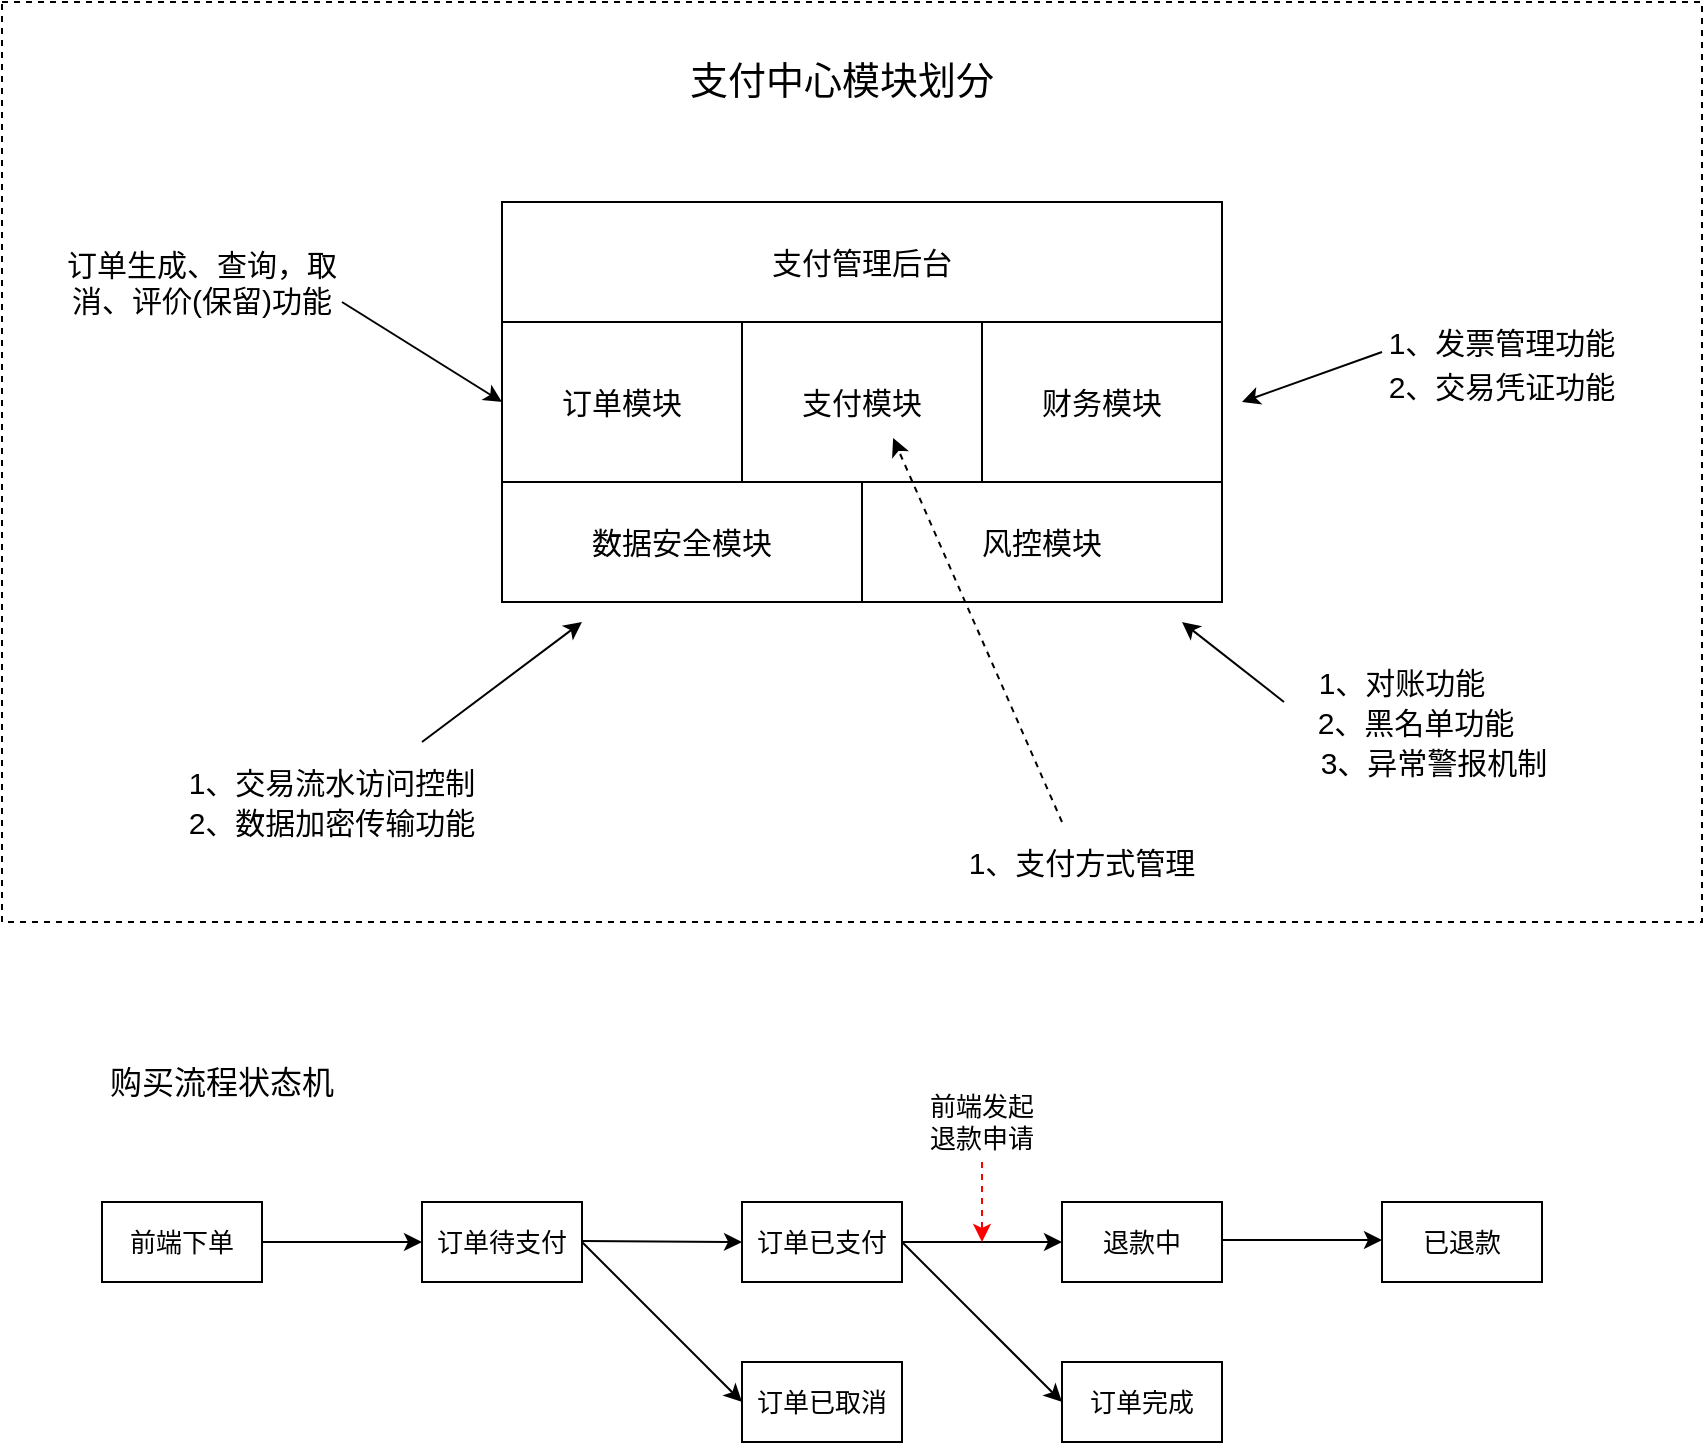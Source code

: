 <mxfile version="12.3.6" type="github" pages="1">
  <diagram id="r472rDjAA9qSprmHRPRD" name="第 1 页">
    <mxGraphModel dx="1550" dy="787" grid="1" gridSize="10" guides="1" tooltips="1" connect="1" arrows="1" fold="1" page="1" pageScale="1" pageWidth="1169" pageHeight="1654" math="0" shadow="0">
      <root>
        <mxCell id="0"/>
        <mxCell id="1" parent="0"/>
        <mxCell id="GhXFJLf9_k68R1W_ulhU-19" value="" style="rounded=0;whiteSpace=wrap;html=1;fontSize=15;dashed=1;movable=0;resizable=0;rotatable=0;deletable=0;editable=0;connectable=0;" vertex="1" parent="1">
          <mxGeometry x="70" y="240" width="850" height="460" as="geometry"/>
        </mxCell>
        <mxCell id="dZmA4iJcxUOx3Vsu7N3r-1" value="&lt;font style=&quot;font-size: 15px&quot;&gt;数据安全模块&lt;/font&gt;" style="rounded=0;whiteSpace=wrap;html=1;" parent="1" vertex="1">
          <mxGeometry x="320" y="480" width="180" height="60" as="geometry"/>
        </mxCell>
        <mxCell id="dZmA4iJcxUOx3Vsu7N3r-2" value="&lt;font style=&quot;font-size: 15px&quot;&gt;风控模块&lt;/font&gt;" style="rounded=0;whiteSpace=wrap;html=1;" parent="1" vertex="1">
          <mxGeometry x="500" y="480" width="180" height="60" as="geometry"/>
        </mxCell>
        <mxCell id="dZmA4iJcxUOx3Vsu7N3r-3" value="&lt;font style=&quot;font-size: 15px&quot;&gt;订单模块&lt;/font&gt;" style="rounded=0;whiteSpace=wrap;html=1;" parent="1" vertex="1">
          <mxGeometry x="320" y="400" width="120" height="80" as="geometry"/>
        </mxCell>
        <mxCell id="dZmA4iJcxUOx3Vsu7N3r-4" value="&lt;font style=&quot;font-size: 15px&quot;&gt;支付模块&lt;/font&gt;" style="rounded=0;whiteSpace=wrap;html=1;" parent="1" vertex="1">
          <mxGeometry x="440" y="400" width="120" height="80" as="geometry"/>
        </mxCell>
        <mxCell id="dZmA4iJcxUOx3Vsu7N3r-5" value="财务模块" style="rounded=0;whiteSpace=wrap;html=1;fontSize=15;" parent="1" vertex="1">
          <mxGeometry x="560" y="400" width="120" height="80" as="geometry"/>
        </mxCell>
        <mxCell id="dZmA4iJcxUOx3Vsu7N3r-7" value="&lt;font style=&quot;font-size: 19px;&quot;&gt;支付中心模块划分&lt;/font&gt;" style="text;html=1;strokeColor=none;fillColor=none;align=center;verticalAlign=middle;whiteSpace=wrap;rounded=0;dashed=1;fontSize=19;" parent="1" vertex="1">
          <mxGeometry x="390" y="270" width="200" height="20" as="geometry"/>
        </mxCell>
        <mxCell id="dZmA4iJcxUOx3Vsu7N3r-20" value="支付管理后台" style="rounded=0;whiteSpace=wrap;html=1;strokeColor=#000000;fontSize=15;" parent="1" vertex="1">
          <mxGeometry x="320" y="340" width="360" height="60" as="geometry"/>
        </mxCell>
        <mxCell id="GhXFJLf9_k68R1W_ulhU-1" value="2、数据加密传输功能" style="text;html=1;strokeColor=none;fillColor=none;align=center;verticalAlign=middle;whiteSpace=wrap;rounded=0;fontSize=15;" vertex="1" parent="1">
          <mxGeometry x="160" y="640" width="150" height="20" as="geometry"/>
        </mxCell>
        <mxCell id="GhXFJLf9_k68R1W_ulhU-2" value="1、发票管理功能" style="text;html=1;strokeColor=none;fillColor=none;align=center;verticalAlign=middle;whiteSpace=wrap;rounded=0;fontSize=15;" vertex="1" parent="1">
          <mxGeometry x="760" y="400" width="120" height="20" as="geometry"/>
        </mxCell>
        <mxCell id="GhXFJLf9_k68R1W_ulhU-3" value="2、交易凭证功能" style="text;html=1;strokeColor=none;fillColor=none;align=center;verticalAlign=middle;whiteSpace=wrap;rounded=0;fontSize=15;" vertex="1" parent="1">
          <mxGeometry x="760" y="422" width="120" height="20" as="geometry"/>
        </mxCell>
        <mxCell id="GhXFJLf9_k68R1W_ulhU-4" value="1、对账功能" style="text;html=1;strokeColor=none;fillColor=none;align=center;verticalAlign=middle;whiteSpace=wrap;rounded=0;fontSize=15;" vertex="1" parent="1">
          <mxGeometry x="720" y="570" width="100" height="20" as="geometry"/>
        </mxCell>
        <mxCell id="GhXFJLf9_k68R1W_ulhU-5" value="2、黑名单功能" style="text;html=1;strokeColor=none;fillColor=none;align=center;verticalAlign=middle;whiteSpace=wrap;rounded=0;fontSize=15;" vertex="1" parent="1">
          <mxGeometry x="722" y="590" width="110" height="20" as="geometry"/>
        </mxCell>
        <mxCell id="GhXFJLf9_k68R1W_ulhU-7" value="" style="endArrow=classic;html=1;fontSize=15;" edge="1" parent="1">
          <mxGeometry width="50" height="50" relative="1" as="geometry">
            <mxPoint x="711" y="590" as="sourcePoint"/>
            <mxPoint x="660" y="550" as="targetPoint"/>
          </mxGeometry>
        </mxCell>
        <mxCell id="GhXFJLf9_k68R1W_ulhU-8" value="" style="endArrow=classic;html=1;fontSize=15;" edge="1" parent="1">
          <mxGeometry width="50" height="50" relative="1" as="geometry">
            <mxPoint x="280" y="610" as="sourcePoint"/>
            <mxPoint x="360" y="550" as="targetPoint"/>
          </mxGeometry>
        </mxCell>
        <mxCell id="GhXFJLf9_k68R1W_ulhU-9" value="" style="endArrow=classic;html=1;fontSize=15;exitX=0;exitY=0.75;exitDx=0;exitDy=0;" edge="1" parent="1" source="GhXFJLf9_k68R1W_ulhU-2">
          <mxGeometry width="50" height="50" relative="1" as="geometry">
            <mxPoint x="740" y="490" as="sourcePoint"/>
            <mxPoint x="690" y="440" as="targetPoint"/>
          </mxGeometry>
        </mxCell>
        <mxCell id="GhXFJLf9_k68R1W_ulhU-10" value="订单生成、查询，取消、评价(保留)功能" style="text;html=1;strokeColor=none;fillColor=none;align=center;verticalAlign=middle;whiteSpace=wrap;rounded=0;fontSize=15;" vertex="1" parent="1">
          <mxGeometry x="100" y="370" width="140" height="20" as="geometry"/>
        </mxCell>
        <mxCell id="GhXFJLf9_k68R1W_ulhU-12" value="" style="endArrow=classic;html=1;fontSize=15;entryX=0;entryY=0.5;entryDx=0;entryDy=0;" edge="1" parent="1" target="dZmA4iJcxUOx3Vsu7N3r-3">
          <mxGeometry width="50" height="50" relative="1" as="geometry">
            <mxPoint x="240" y="390" as="sourcePoint"/>
            <mxPoint x="270" y="330" as="targetPoint"/>
          </mxGeometry>
        </mxCell>
        <mxCell id="GhXFJLf9_k68R1W_ulhU-13" value="1、支付方式管理" style="text;html=1;strokeColor=none;fillColor=none;align=center;verticalAlign=middle;whiteSpace=wrap;rounded=0;fontSize=15;" vertex="1" parent="1">
          <mxGeometry x="540" y="660" width="140" height="20" as="geometry"/>
        </mxCell>
        <mxCell id="GhXFJLf9_k68R1W_ulhU-14" value="" style="endArrow=classic;html=1;fontSize=15;dashed=1;" edge="1" parent="1">
          <mxGeometry width="50" height="50" relative="1" as="geometry">
            <mxPoint x="600" y="650" as="sourcePoint"/>
            <mxPoint x="515.556" y="458" as="targetPoint"/>
          </mxGeometry>
        </mxCell>
        <mxCell id="GhXFJLf9_k68R1W_ulhU-20" value="1、交易流水访问控制" style="text;html=1;strokeColor=none;fillColor=none;align=center;verticalAlign=middle;whiteSpace=wrap;rounded=0;fontSize=15;" vertex="1" parent="1">
          <mxGeometry x="160" y="620" width="150" height="20" as="geometry"/>
        </mxCell>
        <mxCell id="GhXFJLf9_k68R1W_ulhU-21" value="3、异常警报机制" style="text;html=1;strokeColor=none;fillColor=none;align=center;verticalAlign=middle;whiteSpace=wrap;rounded=0;fontSize=15;" vertex="1" parent="1">
          <mxGeometry x="722" y="610" width="128" height="20" as="geometry"/>
        </mxCell>
        <mxCell id="GhXFJLf9_k68R1W_ulhU-22" value="前端下单" style="rounded=0;whiteSpace=wrap;html=1;fontSize=13;" vertex="1" parent="1">
          <mxGeometry x="120" y="840" width="80" height="40" as="geometry"/>
        </mxCell>
        <mxCell id="GhXFJLf9_k68R1W_ulhU-24" value="购买流程状态机" style="text;html=1;strokeColor=none;fillColor=none;align=center;verticalAlign=middle;whiteSpace=wrap;rounded=0;dashed=1;fontSize=16;fontStyle=0" vertex="1" parent="1">
          <mxGeometry x="120" y="770" width="120" height="20" as="geometry"/>
        </mxCell>
        <mxCell id="GhXFJLf9_k68R1W_ulhU-26" style="edgeStyle=orthogonalEdgeStyle;rounded=0;orthogonalLoop=1;jettySize=auto;html=1;exitX=0.5;exitY=1;exitDx=0;exitDy=0;dashed=1;fontSize=19;" edge="1" parent="1" source="GhXFJLf9_k68R1W_ulhU-24" target="GhXFJLf9_k68R1W_ulhU-24">
          <mxGeometry relative="1" as="geometry"/>
        </mxCell>
        <mxCell id="GhXFJLf9_k68R1W_ulhU-28" value="订单待支付" style="rounded=0;whiteSpace=wrap;html=1;fontSize=13;" vertex="1" parent="1">
          <mxGeometry x="280" y="840" width="80" height="40" as="geometry"/>
        </mxCell>
        <mxCell id="GhXFJLf9_k68R1W_ulhU-29" value="订单已支付" style="rounded=0;whiteSpace=wrap;html=1;fontSize=13;" vertex="1" parent="1">
          <mxGeometry x="440" y="840" width="80" height="40" as="geometry"/>
        </mxCell>
        <mxCell id="GhXFJLf9_k68R1W_ulhU-30" value="订单已取消" style="rounded=0;whiteSpace=wrap;html=1;fontSize=13;" vertex="1" parent="1">
          <mxGeometry x="440" y="920" width="80" height="40" as="geometry"/>
        </mxCell>
        <mxCell id="GhXFJLf9_k68R1W_ulhU-31" value="退款中" style="rounded=0;whiteSpace=wrap;html=1;fontSize=13;" vertex="1" parent="1">
          <mxGeometry x="600" y="840" width="80" height="40" as="geometry"/>
        </mxCell>
        <mxCell id="GhXFJLf9_k68R1W_ulhU-32" value="已退款" style="rounded=0;whiteSpace=wrap;html=1;fontSize=13;" vertex="1" parent="1">
          <mxGeometry x="760" y="840" width="80" height="40" as="geometry"/>
        </mxCell>
        <mxCell id="GhXFJLf9_k68R1W_ulhU-33" value="" style="endArrow=classic;html=1;fontSize=13;entryX=0;entryY=0.5;entryDx=0;entryDy=0;exitX=1;exitY=0.5;exitDx=0;exitDy=0;" edge="1" parent="1" source="GhXFJLf9_k68R1W_ulhU-22" target="GhXFJLf9_k68R1W_ulhU-28">
          <mxGeometry width="50" height="50" relative="1" as="geometry">
            <mxPoint x="200" y="890" as="sourcePoint"/>
            <mxPoint x="250" y="840" as="targetPoint"/>
          </mxGeometry>
        </mxCell>
        <mxCell id="GhXFJLf9_k68R1W_ulhU-34" value="" style="endArrow=classic;html=1;fontSize=13;entryX=0;entryY=0.5;entryDx=0;entryDy=0;exitX=1;exitY=0.5;exitDx=0;exitDy=0;" edge="1" parent="1" target="GhXFJLf9_k68R1W_ulhU-29">
          <mxGeometry width="50" height="50" relative="1" as="geometry">
            <mxPoint x="360" y="859.5" as="sourcePoint"/>
            <mxPoint x="440" y="859.5" as="targetPoint"/>
          </mxGeometry>
        </mxCell>
        <mxCell id="GhXFJLf9_k68R1W_ulhU-35" value="" style="endArrow=classic;html=1;fontSize=13;entryX=0;entryY=0.5;entryDx=0;entryDy=0;" edge="1" parent="1" target="GhXFJLf9_k68R1W_ulhU-30">
          <mxGeometry width="50" height="50" relative="1" as="geometry">
            <mxPoint x="360" y="860" as="sourcePoint"/>
            <mxPoint x="440" y="827" as="targetPoint"/>
          </mxGeometry>
        </mxCell>
        <mxCell id="GhXFJLf9_k68R1W_ulhU-36" value="" style="endArrow=classic;html=1;fontSize=13;entryX=0;entryY=0.5;entryDx=0;entryDy=0;exitX=1;exitY=0.5;exitDx=0;exitDy=0;" edge="1" parent="1" source="GhXFJLf9_k68R1W_ulhU-29" target="GhXFJLf9_k68R1W_ulhU-31">
          <mxGeometry width="50" height="50" relative="1" as="geometry">
            <mxPoint x="540" y="890" as="sourcePoint"/>
            <mxPoint x="590" y="840" as="targetPoint"/>
          </mxGeometry>
        </mxCell>
        <mxCell id="GhXFJLf9_k68R1W_ulhU-37" value="" style="endArrow=classic;html=1;fontSize=13;entryX=0;entryY=0.5;entryDx=0;entryDy=0;exitX=1;exitY=0.5;exitDx=0;exitDy=0;" edge="1" parent="1">
          <mxGeometry width="50" height="50" relative="1" as="geometry">
            <mxPoint x="680" y="859" as="sourcePoint"/>
            <mxPoint x="760" y="859" as="targetPoint"/>
          </mxGeometry>
        </mxCell>
        <mxCell id="GhXFJLf9_k68R1W_ulhU-38" value="订单完成" style="rounded=0;whiteSpace=wrap;html=1;fontSize=13;" vertex="1" parent="1">
          <mxGeometry x="600" y="920" width="80" height="40" as="geometry"/>
        </mxCell>
        <mxCell id="GhXFJLf9_k68R1W_ulhU-39" value="" style="endArrow=classic;html=1;fontSize=13;entryX=0;entryY=0.5;entryDx=0;entryDy=0;exitX=1;exitY=0.5;exitDx=0;exitDy=0;" edge="1" parent="1" source="GhXFJLf9_k68R1W_ulhU-29" target="GhXFJLf9_k68R1W_ulhU-38">
          <mxGeometry width="50" height="50" relative="1" as="geometry">
            <mxPoint x="520" y="920" as="sourcePoint"/>
            <mxPoint x="570" y="870" as="targetPoint"/>
          </mxGeometry>
        </mxCell>
        <mxCell id="GhXFJLf9_k68R1W_ulhU-41" value="前端发起&lt;br&gt;退款申请" style="text;html=1;strokeColor=none;fillColor=none;align=center;verticalAlign=middle;whiteSpace=wrap;rounded=0;fontSize=13;" vertex="1" parent="1">
          <mxGeometry x="520" y="790" width="80" height="20" as="geometry"/>
        </mxCell>
        <mxCell id="GhXFJLf9_k68R1W_ulhU-42" value="" style="endArrow=classic;html=1;fontSize=13;strokeColor=#FF0000;dashed=1;" edge="1" parent="1">
          <mxGeometry width="50" height="50" relative="1" as="geometry">
            <mxPoint x="560" y="820" as="sourcePoint"/>
            <mxPoint x="560" y="860" as="targetPoint"/>
          </mxGeometry>
        </mxCell>
      </root>
    </mxGraphModel>
  </diagram>
</mxfile>
